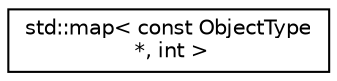 digraph "Graphical Class Hierarchy"
{
  edge [fontname="Helvetica",fontsize="10",labelfontname="Helvetica",labelfontsize="10"];
  node [fontname="Helvetica",fontsize="10",shape=record];
  rankdir="LR";
  Node0 [label="std::map\< const ObjectType\l *, int \>",height=0.2,width=0.4,color="black", fillcolor="white", style="filled",URL="$classstd_1_1map.html"];
}
